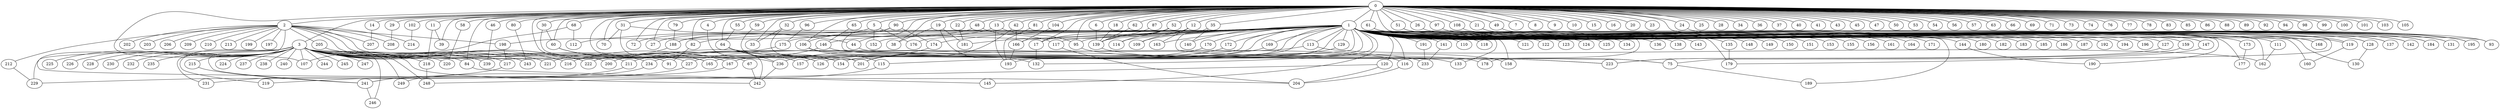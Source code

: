 
graph graphname {
    0 -- 1
0 -- 2
0 -- 3
0 -- 4
0 -- 5
0 -- 6
0 -- 7
0 -- 8
0 -- 9
0 -- 10
0 -- 11
0 -- 12
0 -- 13
0 -- 14
0 -- 15
0 -- 16
0 -- 17
0 -- 18
0 -- 19
0 -- 20
0 -- 21
0 -- 22
0 -- 23
0 -- 24
0 -- 25
0 -- 26
0 -- 27
0 -- 28
0 -- 29
0 -- 30
0 -- 31
0 -- 32
0 -- 33
0 -- 34
0 -- 35
0 -- 36
0 -- 37
0 -- 38
0 -- 39
0 -- 40
0 -- 41
0 -- 42
0 -- 43
0 -- 44
0 -- 45
0 -- 46
0 -- 47
0 -- 48
0 -- 49
0 -- 50
0 -- 51
0 -- 52
0 -- 53
0 -- 54
0 -- 55
0 -- 56
0 -- 57
0 -- 58
0 -- 59
0 -- 60
0 -- 61
0 -- 62
0 -- 63
0 -- 64
0 -- 65
0 -- 66
0 -- 67
0 -- 68
0 -- 69
0 -- 70
0 -- 71
0 -- 72
0 -- 73
0 -- 74
0 -- 75
0 -- 76
0 -- 77
0 -- 78
0 -- 79
0 -- 80
0 -- 81
0 -- 82
0 -- 83
0 -- 84
0 -- 85
0 -- 86
0 -- 87
0 -- 88
0 -- 89
0 -- 90
0 -- 91
0 -- 92
0 -- 93
0 -- 94
0 -- 95
0 -- 96
0 -- 97
0 -- 98
0 -- 99
0 -- 100
0 -- 101
0 -- 102
0 -- 103
0 -- 104
0 -- 105
0 -- 106
0 -- 107
0 -- 108
1 -- 109
1 -- 110
1 -- 111
1 -- 112
1 -- 113
1 -- 114
1 -- 115
1 -- 116
1 -- 117
1 -- 118
1 -- 119
1 -- 120
1 -- 121
1 -- 122
1 -- 123
1 -- 124
1 -- 125
1 -- 126
1 -- 127
1 -- 128
1 -- 129
1 -- 130
1 -- 131
1 -- 132
1 -- 133
1 -- 134
1 -- 135
1 -- 136
1 -- 137
1 -- 138
1 -- 139
1 -- 140
1 -- 141
1 -- 142
1 -- 143
1 -- 144
1 -- 145
1 -- 146
1 -- 147
1 -- 148
1 -- 149
1 -- 150
1 -- 151
1 -- 152
1 -- 153
1 -- 154
1 -- 155
1 -- 156
1 -- 157
1 -- 158
1 -- 159
1 -- 160
1 -- 161
1 -- 162
1 -- 163
1 -- 164
1 -- 165
1 -- 166
1 -- 167
1 -- 168
1 -- 169
1 -- 170
1 -- 171
1 -- 172
1 -- 173
1 -- 174
1 -- 175
1 -- 176
1 -- 177
1 -- 178
1 -- 179
1 -- 180
1 -- 181
1 -- 182
1 -- 183
1 -- 184
1 -- 185
1 -- 186
1 -- 187
1 -- 188
1 -- 189
1 -- 190
1 -- 191
1 -- 192
1 -- 193
1 -- 194
1 -- 195
1 -- 196
1 -- 82
1 -- 95
2 -- 197
2 -- 198
2 -- 199
2 -- 200
2 -- 201
2 -- 202
2 -- 203
2 -- 204
2 -- 205
2 -- 206
2 -- 207
2 -- 208
2 -- 209
2 -- 210
2 -- 211
2 -- 212
2 -- 213
2 -- 214
3 -- 215
3 -- 216
3 -- 217
3 -- 218
3 -- 219
3 -- 220
3 -- 221
3 -- 222
3 -- 223
3 -- 224
3 -- 225
3 -- 226
3 -- 227
3 -- 228
3 -- 229
3 -- 230
3 -- 231
3 -- 232
3 -- 233
3 -- 234
3 -- 235
3 -- 236
3 -- 237
3 -- 238
3 -- 239
3 -- 240
3 -- 241
3 -- 242
3 -- 243
3 -- 244
3 -- 245
3 -- 246
3 -- 247
3 -- 248
3 -- 249
3 -- 107
3 -- 84
4 -- 126
5 -- 176
5 -- 198
5 -- 152
6 -- 139
11 -- 218
11 -- 39
12 -- 17
12 -- 109
12 -- 163
13 -- 193
13 -- 95
13 -- 27
14 -- 207
17 -- 132
18 -- 139
19 -- 132
19 -- 38
19 -- 181
21 -- 195
21 -- 131
22 -- 181
24 -- 93
26 -- 137
29 -- 208
30 -- 60
30 -- 165
31 -- 44
31 -- 242
31 -- 70
32 -- 201
32 -- 33
35 -- 75
35 -- 140
42 -- 201
42 -- 166
44 -- 75
46 -- 239
48 -- 117
48 -- 72
49 -- 195
51 -- 128
51 -- 119
52 -- 139
52 -- 188
52 -- 114
55 -- 64
58 -- 220
59 -- 154
60 -- 165
60 -- 167
60 -- 157
61 -- 147
61 -- 168
62 -- 139
64 -- 236
64 -- 126
64 -- 154
65 -- 146
67 -- 242
68 -- 112
68 -- 107
75 -- 189
79 -- 188
80 -- 243
81 -- 193
82 -- 91
84 -- 145
87 -- 139
90 -- 106
90 -- 174
90 -- 223
95 -- 116
96 -- 175
97 -- 142
102 -- 214
104 -- 166
106 -- 133
106 -- 115
108 -- 184
111 -- 162
113 -- 222
113 -- 162
115 -- 249
116 -- 204
117 -- 204
119 -- 160
120 -- 204
120 -- 248
127 -- 223
128 -- 130
129 -- 201
135 -- 179
139 -- 158
141 -- 233
144 -- 190
146 -- 216
146 -- 178
147 -- 179
159 -- 223
166 -- 193
167 -- 229
169 -- 236
170 -- 234
172 -- 227
173 -- 177
174 -- 211
175 -- 200
188 -- 221
191 -- 233
198 -- 217
205 -- 222
211 -- 219
212 -- 229
215 -- 241
217 -- 231
218 -- 248
227 -- 241
234 -- 241
236 -- 242
241 -- 246

}
